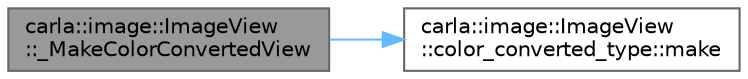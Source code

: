 digraph "carla::image::ImageView::_MakeColorConvertedView"
{
 // INTERACTIVE_SVG=YES
 // LATEX_PDF_SIZE
  bgcolor="transparent";
  edge [fontname=Helvetica,fontsize=10,labelfontname=Helvetica,labelfontsize=10];
  node [fontname=Helvetica,fontsize=10,shape=box,height=0.2,width=0.4];
  rankdir="LR";
  Node1 [id="Node000001",label="carla::image::ImageView\l::_MakeColorConvertedView",height=0.2,width=0.4,color="gray40", fillcolor="grey60", style="filled", fontcolor="black",tooltip=" "];
  Node1 -> Node2 [id="edge1_Node000001_Node000002",color="steelblue1",style="solid",tooltip=" "];
  Node2 [id="Node000002",label="carla::image::ImageView\l::color_converted_type::make",height=0.2,width=0.4,color="grey40", fillcolor="white", style="filled",URL="$de/d83/structcarla_1_1image_1_1ImageView_1_1color__converted__type.html#a992235a86932661f546000e5ddb790fe",tooltip=" "];
}
